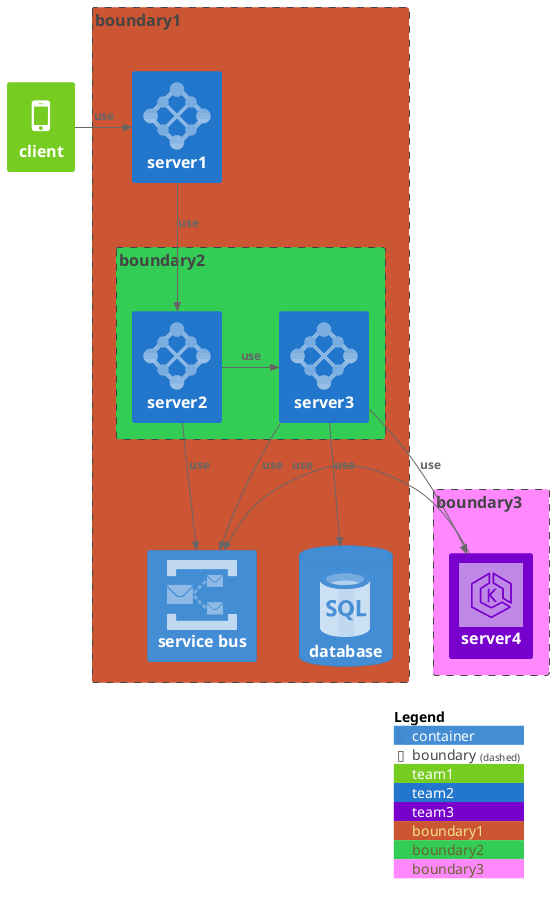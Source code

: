 @startuml
!include <C4/C4_Container>
' !include <C4/C4_Context>
' !include <C4/C4_Component>
' !include <C4/C4_Deployment>
' !include <C4/C4_Sequence>
!include <azure/AzureCommon>
' !include <azure/AzureC4Integration>
!include <azure/Compute/AzureMeshApplication>
!include <azure/Databases/AzureSqlDatabase>
!include <azure/Integration/AzureServiceBusTopic>

' !include <awslib14/AWSC4Integration>
!include <awslib14/AWSCommon>
!include <awslib14/Containers/ElasticKubernetesService>

!include <k8s/Common>
' !include <k8s/Context>
' !include <k8s/Simplified>
!include <k8s/OSS/all>

' !include <tupadr3/common>
!include <tupadr3/font-awesome/mobile_phone>
!include <tupadr3/font-awesome/server>



' AddPersonTag(tagStereo, ?bgColor, ?fontColor, ?borderColor, ?shadowing, ?shape, ?sprite, ?legendText, ?legendSprite, ?type, ?borderStyle, ?borderThickness)
' AddExternalPersonTag(tagStereo, ?bgColor, ?fontColor, ?borderColor, ?shadowing, ?shape, ?sprite, ?legendText, ?legendSprite, ?type, ?borderStyle, ?borderThickness)
' AddSystemTag(tagStereo, ?bgColor, ?fontColor, ?borderColor, ?shadowing, ?shape, ?sprite, ?legendText, ?legendSprite, ?type, ?borderStyle, ?borderThickness)
' AddExternalSystemTag(tagStereo, ?bgColor, ?fontColor, ?borderColor, ?shadowing, ?shape, ?sprite, ?legendText, ?legendSprite, ?type, ?borderStyle, ?borderThickness)
' AddComponentTag(tagStereo, ?bgColor, ?fontColor, ?borderColor, ?shadowing, ?shape, ?sprite, ?techn, ?legendText, ?legendSprite, ?borderStyle, ?borderThickness)
' AddExternalComponentTag(tagStereo, ?bgColor, ?fontColor, ?borderColor, ?shadowing, ?shape, ?sprite, ?techn, ?legendText, ?legendSprite, ?borderStyle, ?borderThickness)
' AddContainerTag(tagStereo, ?bgColor, ?fontColor, ?borderColor, ?shadowing, ?shape, ?sprite, ?techn, ?legendText, ?legendSprite, ?borderStyle, ?borderThickness)
' AddExternalContainerTag(tagStereo, ?bgColor, ?fontColor, ?borderColor, ?shadowing, ?shape, ?techn, ?sprite, ?legendText, ?legendSprite, ?borderStyle, ?borderThickness)
' AddNodeTag(tagStereo, ?bgColor, ?fontColor, ?borderColor, ?shadowing, ?shape, ?sprite, ?techn, ?legendText, ?legendSprite, ?borderStyle, ?borderThickness) (node specific: $type reuses $techn definition of $tags)
' AddElementTag(tagStereo, ?bgColor, ?fontColor, ?borderColor, ?shadowing, ?shape, ?sprite, ?techn, ?legendText, ?legendSprite, ?borderStyle, ?borderThickness)
' AddRelTag(tagStereo, ?textColor, ?lineColor, ?lineStyle, ?sprite, ?techn, ?legendText, ?legendSprite, ?lineThickness)
' AddBoundaryTag(tagStereo, ?bgColor, ?fontColor, ?borderColor, ?shadowing, ?shape, ?type, ?legendText, ?borderStyle, ?borderThickness, ?borderStyle, ?borderThickness, ?sprite, ?legendSprite)

!$Client_Color = "77CC22FF"
!$Server_Color_1 = "2277CCFF"
!$Server_Color_2 = "7700CCFF"
!$Server_Color_3 = "007722FF"
!$Boundary1_Color= "CC5533FF"
!$Boundary2_Color= "33CC55FF"
!$Boundary3_Color= "FF88FFFF"



AddSystemTag("client", $bgColor=$Client_Color, $legendText="team1", $borderColor=$Client_Color, $borderThickness="0")
AddSystemTag("server1", $bgColor=$Server_Color_1, $legendText="team2", $borderColor=$Server_Color_1, $borderThickness="0")
AddSystemTag("server2", $bgColor=$Server_Color_2, $legendText="team3", $borderColor=$Server_Color_2, $borderThickness="0")
AddSystemTag("server3", $bgColor=$Server_Color_3, $legendText="team4", $borderColor=$Server_Color_3, $borderThickness="0")
AddBoundaryTag("boundary1", $bgColor=$Boundary1_Color, $legendText="boundary1")
AddBoundaryTag("boundary2", $bgColor=$Boundary2_Color, $legendText="boundary2")
AddBoundaryTag("boundary3", $bgColor=$Boundary3_Color, $legendText="boundary3")

' System(client, "client", $sprite="mobile_phone", $tags="client")
' System(server1, "server1", $sprite="AzureMeshApplication", $tags="server1")
' System(server2, "server2", $sprite="ElasticKubernetesService", $tags="server2")
' System(server3, "server3", $sprite="KubernetesPod,scale=0.5", $tags="server3")

System(client, "client", $sprite="mobile_phone", $tags="client")
Boundary(b1,"boundary1", $tags="boundary1"){
    System(server1, "server1", $sprite="AzureMeshApplication", $tags="server1")
    ' Container(server1, "server1", "Angular, JS", "Hello, world!", $sprite="AzureMeshApplication", $tags="server1")
    Boundary(b2,"boundary2", $tags="boundary2"){
        System(server2, "server2", $sprite="AzureMeshApplication", $tags="server1")
        System(server3, "server3", $sprite="AzureMeshApplication", $tags="server1")
    }
    ContainerDb(db1, "database", $sprite="AzureSqlDatabase")
    Container(sb1, "service bus", $sprite="AzureServiceBusTopic")
}

Boundary(b3, "boundary3", $tags="boundary3"){
    System(server4, "server4", $sprite="ElasticKubernetesService", $tags="server2")
}

Rel_R(client, server1, "use")
Rel_D(server1, server2, "use")
Rel_R(server2, server3, "use")
Rel(server3, db1, "use")
Rel(server3, sb1, "use")
Rel(server2, sb1, "use")
Rel(server4, sb1, "use")
Rel(server3, server4, "use")



SHOW_LEGEND()
@enduml